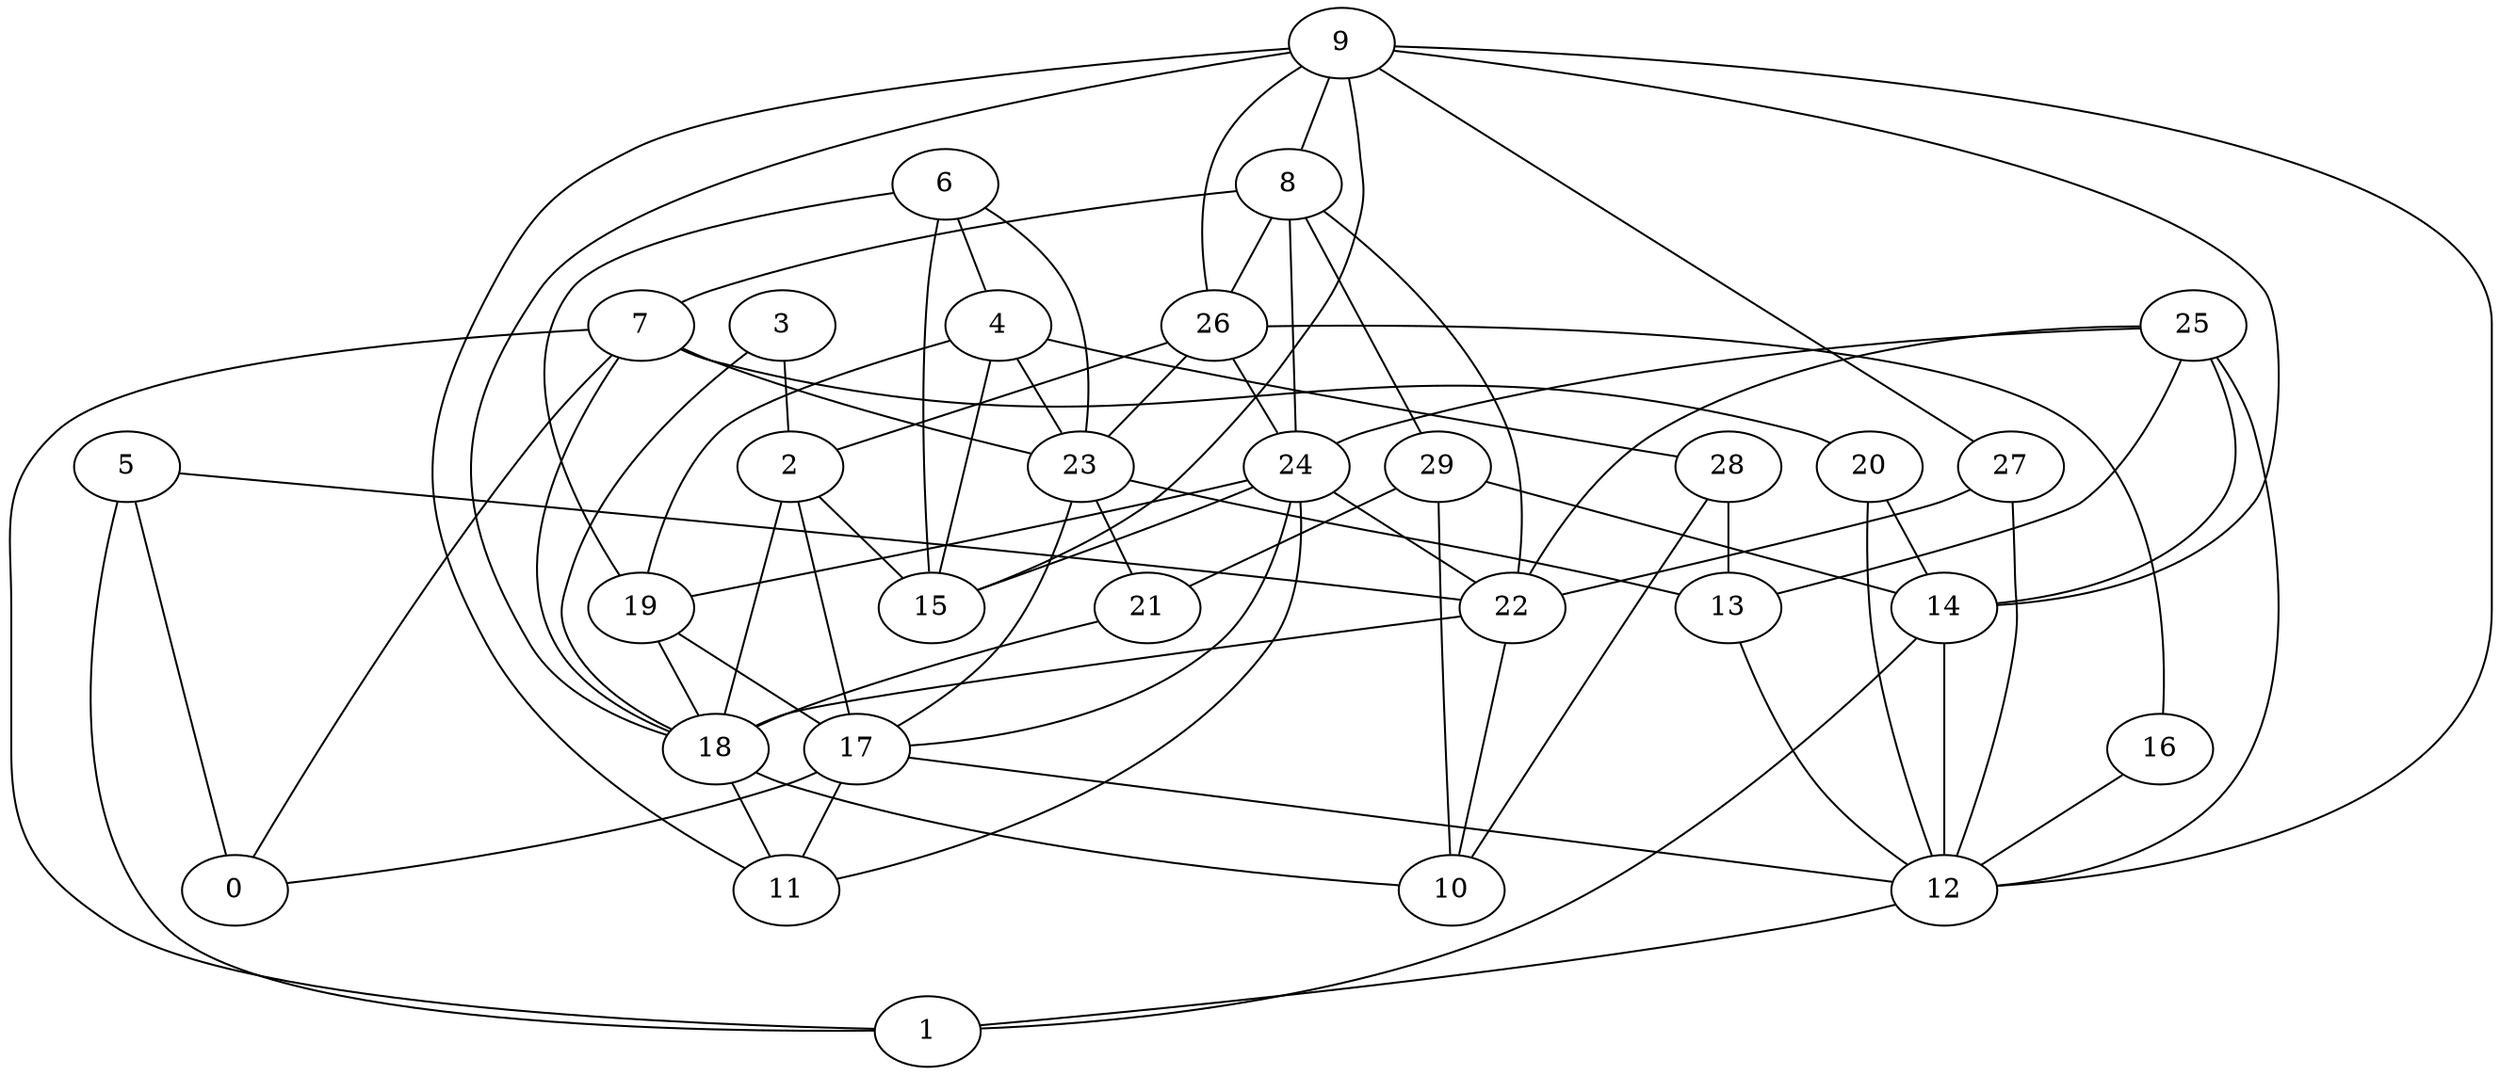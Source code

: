 digraph GG_graph {

subgraph G_graph {
edge [color = black]
"28" -> "10" [dir = none]
"16" -> "12" [dir = none]
"8" -> "29" [dir = none]
"8" -> "7" [dir = none]
"8" -> "24" [dir = none]
"8" -> "26" [dir = none]
"26" -> "2" [dir = none]
"26" -> "16" [dir = none]
"26" -> "23" [dir = none]
"14" -> "12" [dir = none]
"14" -> "1" [dir = none]
"22" -> "18" [dir = none]
"22" -> "10" [dir = none]
"9" -> "11" [dir = none]
"9" -> "15" [dir = none]
"9" -> "8" [dir = none]
"9" -> "18" [dir = none]
"9" -> "12" [dir = none]
"9" -> "26" [dir = none]
"9" -> "27" [dir = none]
"12" -> "1" [dir = none]
"20" -> "14" [dir = none]
"20" -> "12" [dir = none]
"21" -> "18" [dir = none]
"23" -> "13" [dir = none]
"23" -> "17" [dir = none]
"24" -> "19" [dir = none]
"24" -> "17" [dir = none]
"24" -> "22" [dir = none]
"27" -> "22" [dir = none]
"29" -> "21" [dir = none]
"29" -> "14" [dir = none]
"29" -> "10" [dir = none]
"17" -> "12" [dir = none]
"17" -> "11" [dir = none]
"17" -> "0" [dir = none]
"7" -> "0" [dir = none]
"7" -> "18" [dir = none]
"7" -> "1" [dir = none]
"18" -> "10" [dir = none]
"5" -> "22" [dir = none]
"5" -> "0" [dir = none]
"5" -> "1" [dir = none]
"19" -> "18" [dir = none]
"3" -> "2" [dir = none]
"3" -> "18" [dir = none]
"6" -> "23" [dir = none]
"6" -> "19" [dir = none]
"6" -> "15" [dir = none]
"4" -> "23" [dir = none]
"4" -> "19" [dir = none]
"4" -> "28" [dir = none]
"25" -> "12" [dir = none]
"25" -> "22" [dir = none]
"25" -> "14" [dir = none]
"25" -> "13" [dir = none]
"2" -> "15" [dir = none]
"2" -> "18" [dir = none]
"7" -> "23" [dir = none]
"13" -> "12" [dir = none]
"7" -> "20" [dir = none]
"23" -> "21" [dir = none]
"6" -> "4" [dir = none]
"19" -> "17" [dir = none]
"28" -> "13" [dir = none]
"4" -> "15" [dir = none]
"8" -> "22" [dir = none]
"9" -> "14" [dir = none]
"24" -> "11" [dir = none]
"24" -> "15" [dir = none]
"27" -> "12" [dir = none]
"25" -> "24" [dir = none]
"18" -> "11" [dir = none]
"2" -> "17" [dir = none]
"26" -> "24" [dir = none]
}

}
